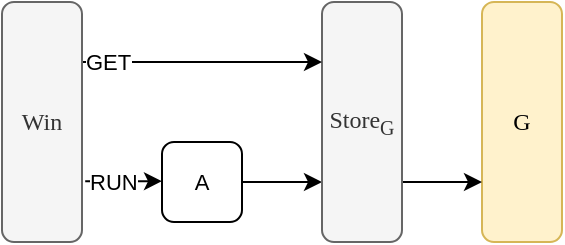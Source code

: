<mxfile version="13.6.6" type="device"><diagram id="xJSIGuNxlJO1YPHD9Vcm" name="Page-1"><mxGraphModel dx="746" dy="509" grid="1" gridSize="10" guides="1" tooltips="1" connect="1" arrows="1" fold="1" page="1" pageScale="1" pageWidth="1654" pageHeight="1169" math="0" shadow="0"><root><mxCell id="0"/><mxCell id="1" parent="0"/><mxCell id="2DGn3ahA2sgDeEzTKFHy-4" value="RUN" style="edgeStyle=orthogonalEdgeStyle;rounded=0;orthogonalLoop=1;jettySize=auto;html=1;exitX=1.04;exitY=0.83;exitDx=0;exitDy=0;entryX=0;entryY=0.5;entryDx=0;entryDy=0;align=left;exitPerimeter=0;" parent="1" target="vCYKrViYTbe_JkMEA-nA-8" edge="1"><mxGeometry x="1" y="-38" relative="1" as="geometry"><mxPoint x="441.6" y="249.6" as="sourcePoint"/><mxPoint as="offset"/></mxGeometry></mxCell><mxCell id="2DGn3ahA2sgDeEzTKFHy-5" style="edgeStyle=orthogonalEdgeStyle;rounded=0;orthogonalLoop=1;jettySize=auto;html=1;exitX=1;exitY=0.5;exitDx=0;exitDy=0;align=left;" parent="1" source="vCYKrViYTbe_JkMEA-nA-8" edge="1"><mxGeometry relative="1" as="geometry"><mxPoint x="560" y="250" as="targetPoint"/></mxGeometry></mxCell><mxCell id="vCYKrViYTbe_JkMEA-nA-8" value="&lt;font color=&quot;#000000&quot;&gt;A&lt;/font&gt;" style="rounded=1;whiteSpace=wrap;html=1;labelBackgroundColor=none;fontSize=11;fontColor=#3333FF;" parent="1" vertex="1"><mxGeometry x="480" y="230" width="40" height="40" as="geometry"/></mxCell><mxCell id="vCYKrViYTbe_JkMEA-nA-11" value="G" style="rounded=1;whiteSpace=wrap;html=1;fillColor=#fff2cc;strokeColor=#d6b656;fontFamily=Georgia;" parent="1" vertex="1"><mxGeometry x="640" y="160" width="40" height="120" as="geometry"/></mxCell><mxCell id="2DGn3ahA2sgDeEzTKFHy-6" style="edgeStyle=orthogonalEdgeStyle;rounded=0;orthogonalLoop=1;jettySize=auto;html=1;exitX=1;exitY=0.75;exitDx=0;exitDy=0;entryX=0;entryY=0.75;entryDx=0;entryDy=0;align=left;" parent="1" source="2DGn3ahA2sgDeEzTKFHy-1" target="vCYKrViYTbe_JkMEA-nA-11" edge="1"><mxGeometry relative="1" as="geometry"/></mxCell><mxCell id="2DGn3ahA2sgDeEzTKFHy-1" value="&lt;font face=&quot;Georgia&quot;&gt;Store&lt;sub&gt;G&lt;/sub&gt;&lt;/font&gt;" style="rounded=1;whiteSpace=wrap;html=1;fillColor=#f5f5f5;strokeColor=#666666;fontColor=#333333;" parent="1" vertex="1"><mxGeometry x="560" y="160" width="40" height="120" as="geometry"/></mxCell><mxCell id="2DGn3ahA2sgDeEzTKFHy-3" value="GET" style="edgeStyle=orthogonalEdgeStyle;rounded=0;orthogonalLoop=1;jettySize=auto;html=1;exitX=1;exitY=0.25;exitDx=0;exitDy=0;entryX=0;entryY=0.25;entryDx=0;entryDy=0;align=left;" parent="1" source="2DGn3ahA2sgDeEzTKFHy-2" target="2DGn3ahA2sgDeEzTKFHy-1" edge="1"><mxGeometry x="-1" relative="1" as="geometry"><mxPoint as="offset"/></mxGeometry></mxCell><mxCell id="2DGn3ahA2sgDeEzTKFHy-2" value="&lt;font face=&quot;Georgia&quot;&gt;Win&lt;/font&gt;" style="rounded=1;whiteSpace=wrap;html=1;fillColor=#f5f5f5;strokeColor=#666666;fontColor=#333333;" parent="1" vertex="1"><mxGeometry x="400" y="160" width="40" height="120" as="geometry"/></mxCell></root></mxGraphModel></diagram></mxfile>